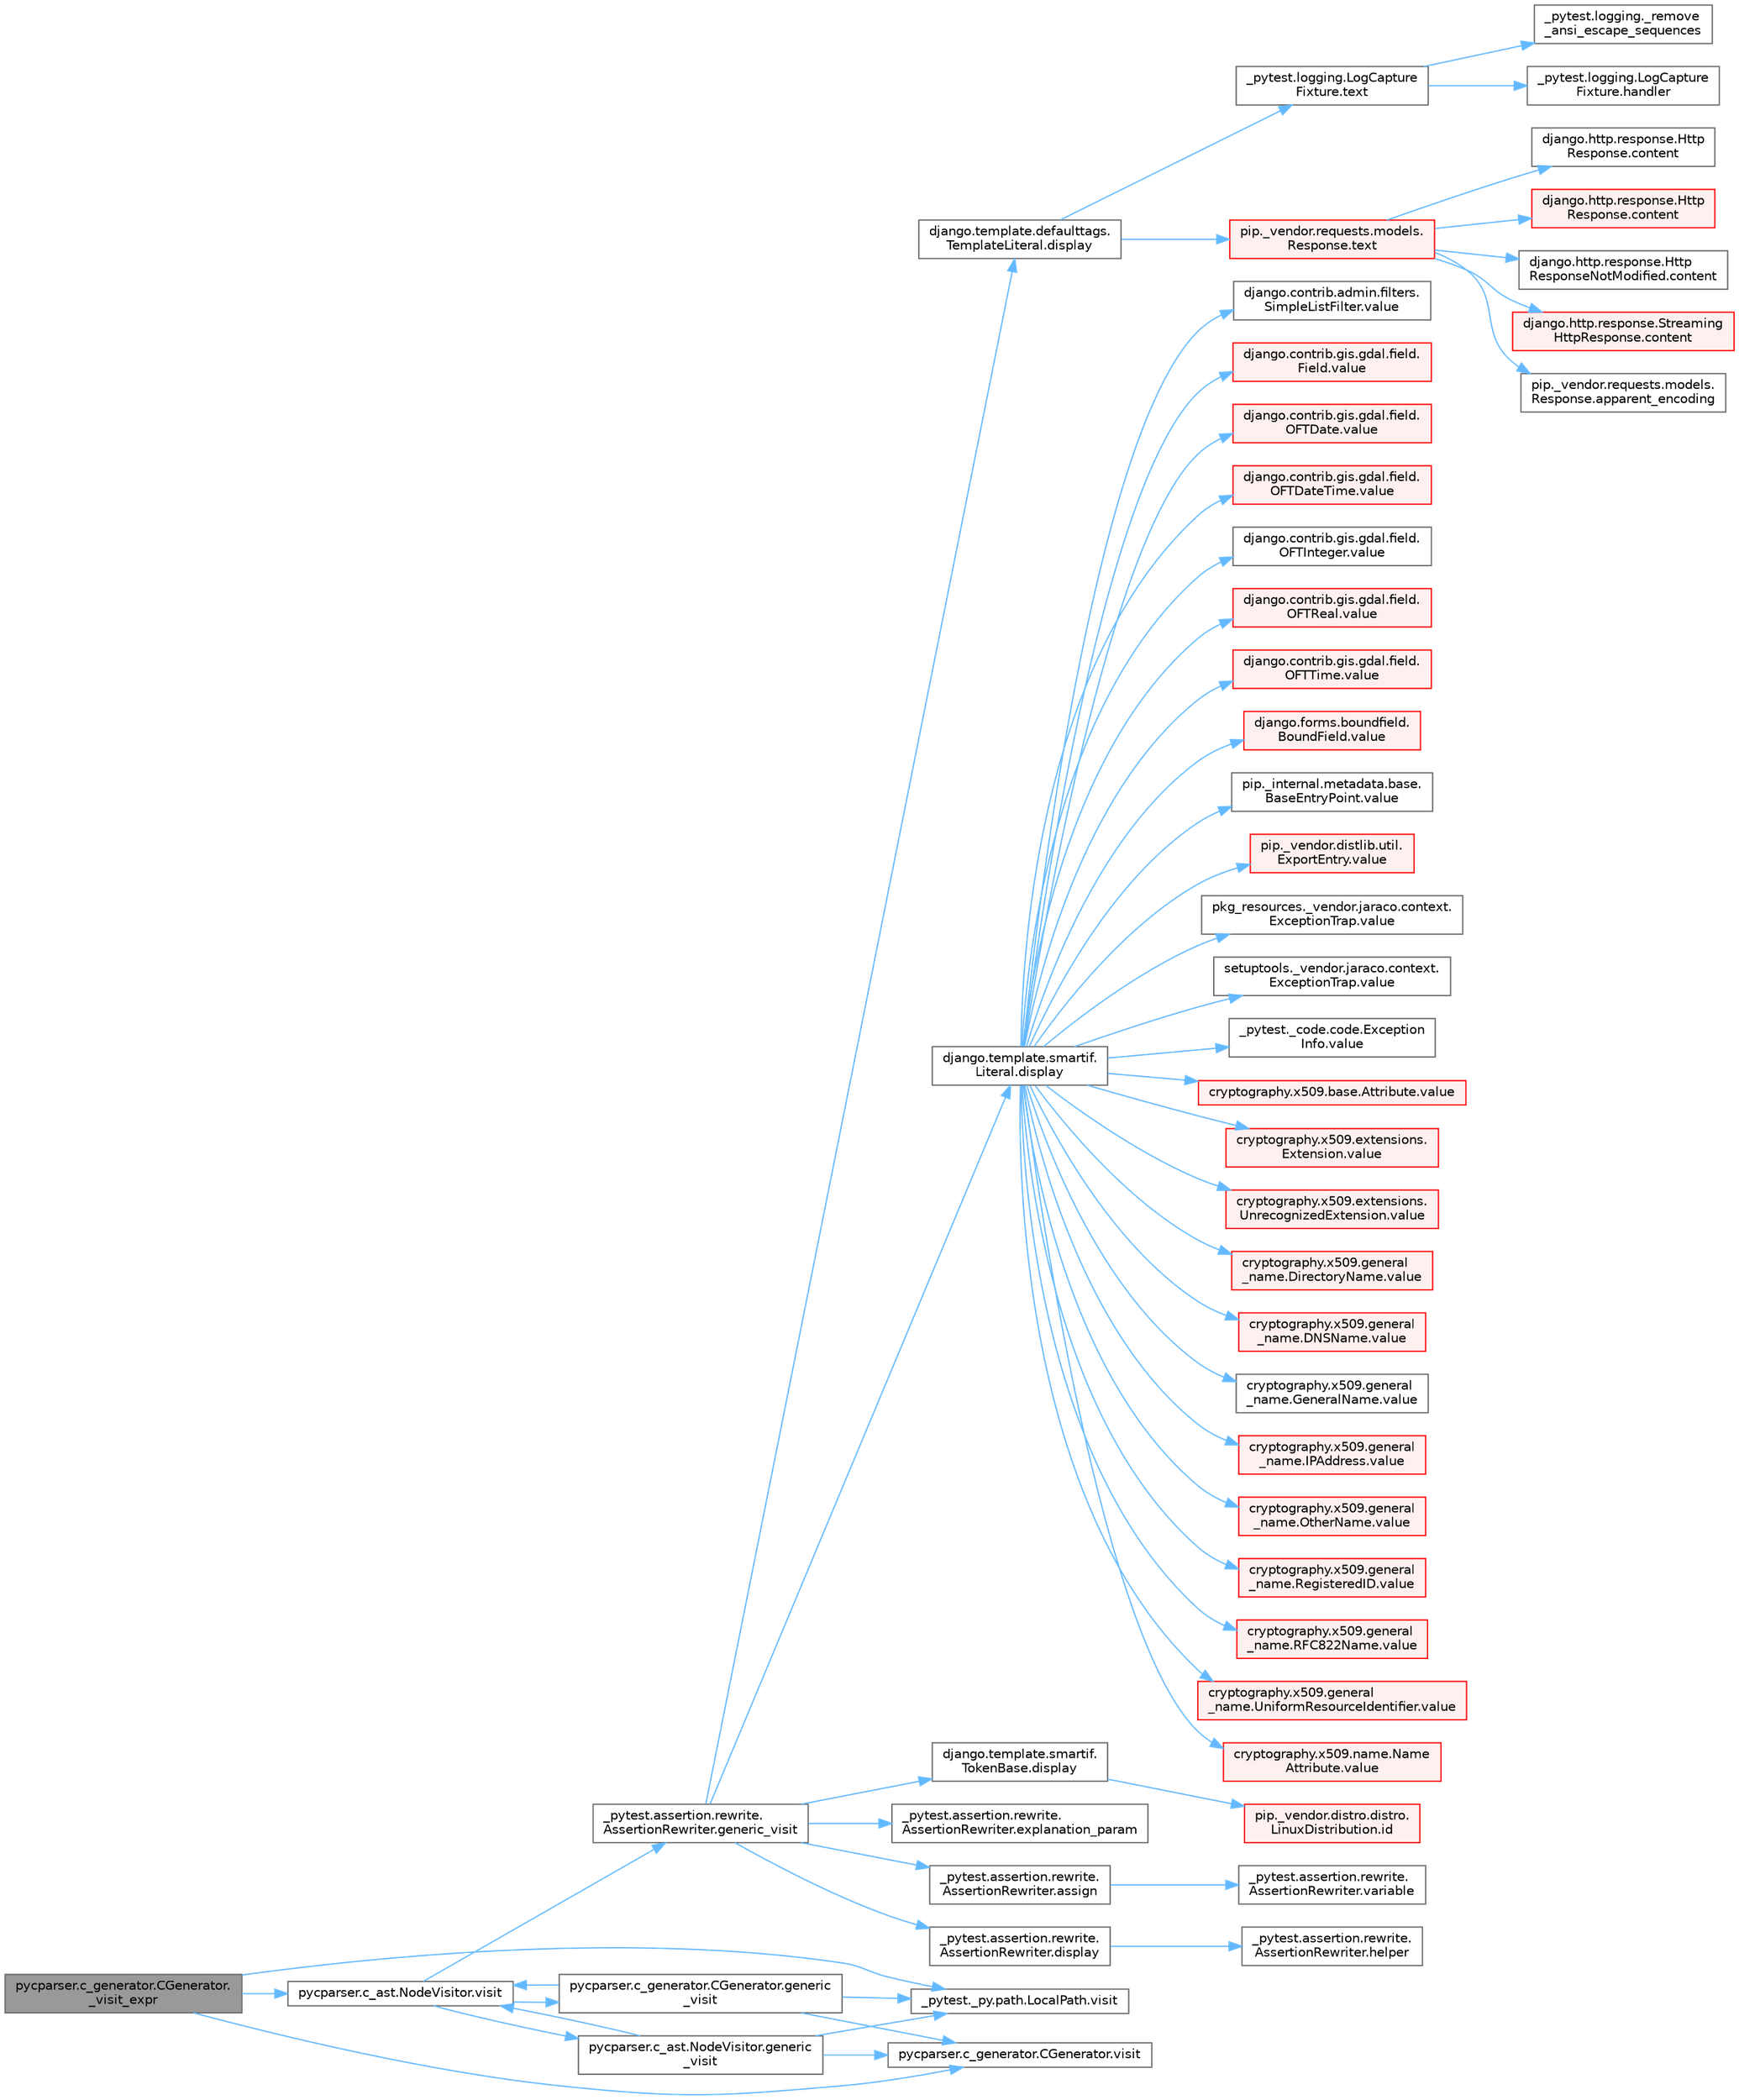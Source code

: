 digraph "pycparser.c_generator.CGenerator._visit_expr"
{
 // LATEX_PDF_SIZE
  bgcolor="transparent";
  edge [fontname=Helvetica,fontsize=10,labelfontname=Helvetica,labelfontsize=10];
  node [fontname=Helvetica,fontsize=10,shape=box,height=0.2,width=0.4];
  rankdir="LR";
  Node1 [id="Node000001",label="pycparser.c_generator.CGenerator.\l_visit_expr",height=0.2,width=0.4,color="gray40", fillcolor="grey60", style="filled", fontcolor="black",tooltip=" "];
  Node1 -> Node2 [id="edge1_Node000001_Node000002",color="steelblue1",style="solid",tooltip=" "];
  Node2 [id="Node000002",label="_pytest._py.path.LocalPath.visit",height=0.2,width=0.4,color="grey40", fillcolor="white", style="filled",URL="$class__pytest_1_1__py_1_1path_1_1_local_path.html#a060be53a33d3755bd25c16dc13abac7f",tooltip=" "];
  Node1 -> Node3 [id="edge2_Node000001_Node000003",color="steelblue1",style="solid",tooltip=" "];
  Node3 [id="Node000003",label="pycparser.c_ast.NodeVisitor.visit",height=0.2,width=0.4,color="grey40", fillcolor="white", style="filled",URL="$classpycparser_1_1c__ast_1_1_node_visitor.html#aee069cab7dda89d942b7f0ef2e3c65a3",tooltip=" "];
  Node3 -> Node4 [id="edge3_Node000003_Node000004",color="steelblue1",style="solid",tooltip=" "];
  Node4 [id="Node000004",label="_pytest.assertion.rewrite.\lAssertionRewriter.generic_visit",height=0.2,width=0.4,color="grey40", fillcolor="white", style="filled",URL="$class__pytest_1_1assertion_1_1rewrite_1_1_assertion_rewriter.html#a3ed64b7f1f539985e2266ce47ac67230",tooltip=" "];
  Node4 -> Node5 [id="edge4_Node000004_Node000005",color="steelblue1",style="solid",tooltip=" "];
  Node5 [id="Node000005",label="_pytest.assertion.rewrite.\lAssertionRewriter.assign",height=0.2,width=0.4,color="grey40", fillcolor="white", style="filled",URL="$class__pytest_1_1assertion_1_1rewrite_1_1_assertion_rewriter.html#ac50809fee6d4b6675da98ef9aac41429",tooltip=" "];
  Node5 -> Node6 [id="edge5_Node000005_Node000006",color="steelblue1",style="solid",tooltip=" "];
  Node6 [id="Node000006",label="_pytest.assertion.rewrite.\lAssertionRewriter.variable",height=0.2,width=0.4,color="grey40", fillcolor="white", style="filled",URL="$class__pytest_1_1assertion_1_1rewrite_1_1_assertion_rewriter.html#a6e0b66a211b224916bfb75a281a4ffcb",tooltip=" "];
  Node4 -> Node7 [id="edge6_Node000004_Node000007",color="steelblue1",style="solid",tooltip=" "];
  Node7 [id="Node000007",label="_pytest.assertion.rewrite.\lAssertionRewriter.display",height=0.2,width=0.4,color="grey40", fillcolor="white", style="filled",URL="$class__pytest_1_1assertion_1_1rewrite_1_1_assertion_rewriter.html#a8b5fa9714f352debb03bc0ca6f333c1f",tooltip=" "];
  Node7 -> Node8 [id="edge7_Node000007_Node000008",color="steelblue1",style="solid",tooltip=" "];
  Node8 [id="Node000008",label="_pytest.assertion.rewrite.\lAssertionRewriter.helper",height=0.2,width=0.4,color="grey40", fillcolor="white", style="filled",URL="$class__pytest_1_1assertion_1_1rewrite_1_1_assertion_rewriter.html#a0ce220e0ab29fe17425507e3915e4b93",tooltip=" "];
  Node4 -> Node9 [id="edge8_Node000004_Node000009",color="steelblue1",style="solid",tooltip=" "];
  Node9 [id="Node000009",label="django.template.defaulttags.\lTemplateLiteral.display",height=0.2,width=0.4,color="grey40", fillcolor="white", style="filled",URL="$classdjango_1_1template_1_1defaulttags_1_1_template_literal.html#a264afb99c2e0af0725d2663921000714",tooltip=" "];
  Node9 -> Node10 [id="edge9_Node000009_Node000010",color="steelblue1",style="solid",tooltip=" "];
  Node10 [id="Node000010",label="_pytest.logging.LogCapture\lFixture.text",height=0.2,width=0.4,color="grey40", fillcolor="white", style="filled",URL="$class__pytest_1_1logging_1_1_log_capture_fixture.html#a9106fa210d485cc7075ed2f616c00493",tooltip=" "];
  Node10 -> Node11 [id="edge10_Node000010_Node000011",color="steelblue1",style="solid",tooltip=" "];
  Node11 [id="Node000011",label="_pytest.logging._remove\l_ansi_escape_sequences",height=0.2,width=0.4,color="grey40", fillcolor="white", style="filled",URL="$namespace__pytest_1_1logging.html#a1d62e543c7b5c0623fc03bac50195964",tooltip=" "];
  Node10 -> Node12 [id="edge11_Node000010_Node000012",color="steelblue1",style="solid",tooltip=" "];
  Node12 [id="Node000012",label="_pytest.logging.LogCapture\lFixture.handler",height=0.2,width=0.4,color="grey40", fillcolor="white", style="filled",URL="$class__pytest_1_1logging_1_1_log_capture_fixture.html#aefb88ce398bf05b25fddabd6dbafa486",tooltip=" "];
  Node9 -> Node13 [id="edge12_Node000009_Node000013",color="steelblue1",style="solid",tooltip=" "];
  Node13 [id="Node000013",label="pip._vendor.requests.models.\lResponse.text",height=0.2,width=0.4,color="red", fillcolor="#FFF0F0", style="filled",URL="$classpip_1_1__vendor_1_1requests_1_1models_1_1_response.html#a4a65383cecd29017a4540c28ee513ed3",tooltip=" "];
  Node13 -> Node14 [id="edge13_Node000013_Node000014",color="steelblue1",style="solid",tooltip=" "];
  Node14 [id="Node000014",label="pip._vendor.requests.models.\lResponse.apparent_encoding",height=0.2,width=0.4,color="grey40", fillcolor="white", style="filled",URL="$classpip_1_1__vendor_1_1requests_1_1models_1_1_response.html#a8ec8f97104048da44d4882e23914e789",tooltip=" "];
  Node13 -> Node15 [id="edge14_Node000013_Node000015",color="steelblue1",style="solid",tooltip=" "];
  Node15 [id="Node000015",label="django.http.response.Http\lResponse.content",height=0.2,width=0.4,color="grey40", fillcolor="white", style="filled",URL="$classdjango_1_1http_1_1response_1_1_http_response.html#a5625e3624ea0f42ae80771fb598c6d55",tooltip=" "];
  Node13 -> Node16 [id="edge15_Node000013_Node000016",color="steelblue1",style="solid",tooltip=" "];
  Node16 [id="Node000016",label="django.http.response.Http\lResponse.content",height=0.2,width=0.4,color="red", fillcolor="#FFF0F0", style="filled",URL="$classdjango_1_1http_1_1response_1_1_http_response.html#a165b59cf0641c91cea6413809572e673",tooltip=" "];
  Node13 -> Node18 [id="edge16_Node000013_Node000018",color="steelblue1",style="solid",tooltip=" "];
  Node18 [id="Node000018",label="django.http.response.Http\lResponseNotModified.content",height=0.2,width=0.4,color="grey40", fillcolor="white", style="filled",URL="$classdjango_1_1http_1_1response_1_1_http_response_not_modified.html#a3df20f767aae297c590f45d4a8203241",tooltip=" "];
  Node13 -> Node19 [id="edge17_Node000013_Node000019",color="steelblue1",style="solid",tooltip=" "];
  Node19 [id="Node000019",label="django.http.response.Streaming\lHttpResponse.content",height=0.2,width=0.4,color="red", fillcolor="#FFF0F0", style="filled",URL="$classdjango_1_1http_1_1response_1_1_streaming_http_response.html#abd950c767dd988687cd0da140ca3c99d",tooltip=" "];
  Node4 -> Node48 [id="edge18_Node000004_Node000048",color="steelblue1",style="solid",tooltip=" "];
  Node48 [id="Node000048",label="django.template.smartif.\lLiteral.display",height=0.2,width=0.4,color="grey40", fillcolor="white", style="filled",URL="$classdjango_1_1template_1_1smartif_1_1_literal.html#a77e2e9e9b26d200150b8e3ac7f4766dd",tooltip=" "];
  Node48 -> Node49 [id="edge19_Node000048_Node000049",color="steelblue1",style="solid",tooltip=" "];
  Node49 [id="Node000049",label="_pytest._code.code.Exception\lInfo.value",height=0.2,width=0.4,color="grey40", fillcolor="white", style="filled",URL="$class__pytest_1_1__code_1_1code_1_1_exception_info.html#a65675b4b4254ece8c2b96f442ffa6a75",tooltip=" "];
  Node48 -> Node50 [id="edge20_Node000048_Node000050",color="steelblue1",style="solid",tooltip=" "];
  Node50 [id="Node000050",label="cryptography.x509.base.Attribute.value",height=0.2,width=0.4,color="red", fillcolor="#FFF0F0", style="filled",URL="$classcryptography_1_1x509_1_1base_1_1_attribute.html#a60472bf1e6c7d1a19111b910c23c097a",tooltip=" "];
  Node48 -> Node54 [id="edge21_Node000048_Node000054",color="steelblue1",style="solid",tooltip=" "];
  Node54 [id="Node000054",label="cryptography.x509.extensions.\lExtension.value",height=0.2,width=0.4,color="red", fillcolor="#FFF0F0", style="filled",URL="$classcryptography_1_1x509_1_1extensions_1_1_extension.html#a8c49255768af4af1c07670fd09fe42a7",tooltip=" "];
  Node48 -> Node55 [id="edge22_Node000048_Node000055",color="steelblue1",style="solid",tooltip=" "];
  Node55 [id="Node000055",label="cryptography.x509.extensions.\lUnrecognizedExtension.value",height=0.2,width=0.4,color="red", fillcolor="#FFF0F0", style="filled",URL="$classcryptography_1_1x509_1_1extensions_1_1_unrecognized_extension.html#a9992d78623e649a72caf3f3ce5a2c0f9",tooltip=" "];
  Node48 -> Node56 [id="edge23_Node000048_Node000056",color="steelblue1",style="solid",tooltip=" "];
  Node56 [id="Node000056",label="cryptography.x509.general\l_name.DirectoryName.value",height=0.2,width=0.4,color="red", fillcolor="#FFF0F0", style="filled",URL="$classcryptography_1_1x509_1_1general__name_1_1_directory_name.html#a68ccf077d3347ac26ff3c85cb234c9fe",tooltip=" "];
  Node48 -> Node57 [id="edge24_Node000048_Node000057",color="steelblue1",style="solid",tooltip=" "];
  Node57 [id="Node000057",label="cryptography.x509.general\l_name.DNSName.value",height=0.2,width=0.4,color="red", fillcolor="#FFF0F0", style="filled",URL="$classcryptography_1_1x509_1_1general__name_1_1_d_n_s_name.html#a93b054a2226f3b5f15aa11e51e8b2357",tooltip=" "];
  Node48 -> Node58 [id="edge25_Node000048_Node000058",color="steelblue1",style="solid",tooltip=" "];
  Node58 [id="Node000058",label="cryptography.x509.general\l_name.GeneralName.value",height=0.2,width=0.4,color="grey40", fillcolor="white", style="filled",URL="$classcryptography_1_1x509_1_1general__name_1_1_general_name.html#a6eebdc32cba49fb672f0904be4be684a",tooltip=" "];
  Node48 -> Node59 [id="edge26_Node000048_Node000059",color="steelblue1",style="solid",tooltip=" "];
  Node59 [id="Node000059",label="cryptography.x509.general\l_name.IPAddress.value",height=0.2,width=0.4,color="red", fillcolor="#FFF0F0", style="filled",URL="$classcryptography_1_1x509_1_1general__name_1_1_i_p_address.html#a514cf4d34f9d4eac1db384e30bfd545c",tooltip=" "];
  Node48 -> Node60 [id="edge27_Node000048_Node000060",color="steelblue1",style="solid",tooltip=" "];
  Node60 [id="Node000060",label="cryptography.x509.general\l_name.OtherName.value",height=0.2,width=0.4,color="red", fillcolor="#FFF0F0", style="filled",URL="$classcryptography_1_1x509_1_1general__name_1_1_other_name.html#adc049986474090e83a8ff9ed596f53f6",tooltip=" "];
  Node48 -> Node61 [id="edge28_Node000048_Node000061",color="steelblue1",style="solid",tooltip=" "];
  Node61 [id="Node000061",label="cryptography.x509.general\l_name.RegisteredID.value",height=0.2,width=0.4,color="red", fillcolor="#FFF0F0", style="filled",URL="$classcryptography_1_1x509_1_1general__name_1_1_registered_i_d.html#a54915bad33598e65e1299ae76700053c",tooltip=" "];
  Node48 -> Node62 [id="edge29_Node000048_Node000062",color="steelblue1",style="solid",tooltip=" "];
  Node62 [id="Node000062",label="cryptography.x509.general\l_name.RFC822Name.value",height=0.2,width=0.4,color="red", fillcolor="#FFF0F0", style="filled",URL="$classcryptography_1_1x509_1_1general__name_1_1_r_f_c822_name.html#a63c29183b28ccc19efeb5894b261e70d",tooltip=" "];
  Node48 -> Node63 [id="edge30_Node000048_Node000063",color="steelblue1",style="solid",tooltip=" "];
  Node63 [id="Node000063",label="cryptography.x509.general\l_name.UniformResourceIdentifier.value",height=0.2,width=0.4,color="red", fillcolor="#FFF0F0", style="filled",URL="$classcryptography_1_1x509_1_1general__name_1_1_uniform_resource_identifier.html#a62c2508b5e9961e78426b268e20f412f",tooltip=" "];
  Node48 -> Node64 [id="edge31_Node000048_Node000064",color="steelblue1",style="solid",tooltip=" "];
  Node64 [id="Node000064",label="cryptography.x509.name.Name\lAttribute.value",height=0.2,width=0.4,color="red", fillcolor="#FFF0F0", style="filled",URL="$classcryptography_1_1x509_1_1name_1_1_name_attribute.html#af39a23a036a8c8a731fb74018c6c58f7",tooltip=" "];
  Node48 -> Node65 [id="edge32_Node000048_Node000065",color="steelblue1",style="solid",tooltip=" "];
  Node65 [id="Node000065",label="django.contrib.admin.filters.\lSimpleListFilter.value",height=0.2,width=0.4,color="grey40", fillcolor="white", style="filled",URL="$classdjango_1_1contrib_1_1admin_1_1filters_1_1_simple_list_filter.html#aefe5c6c5478d3d2560a882cadc9e7649",tooltip=" "];
  Node48 -> Node66 [id="edge33_Node000048_Node000066",color="steelblue1",style="solid",tooltip=" "];
  Node66 [id="Node000066",label="django.contrib.gis.gdal.field.\lField.value",height=0.2,width=0.4,color="red", fillcolor="#FFF0F0", style="filled",URL="$classdjango_1_1contrib_1_1gis_1_1gdal_1_1field_1_1_field.html#a0534fa49aaead023461bb9458776c33c",tooltip=" "];
  Node48 -> Node73 [id="edge34_Node000048_Node000073",color="steelblue1",style="solid",tooltip=" "];
  Node73 [id="Node000073",label="django.contrib.gis.gdal.field.\lOFTDate.value",height=0.2,width=0.4,color="red", fillcolor="#FFF0F0", style="filled",URL="$classdjango_1_1contrib_1_1gis_1_1gdal_1_1field_1_1_o_f_t_date.html#a1b70bed1d73b01c2dbbb215c85f318b1",tooltip=" "];
  Node48 -> Node78 [id="edge35_Node000048_Node000078",color="steelblue1",style="solid",tooltip=" "];
  Node78 [id="Node000078",label="django.contrib.gis.gdal.field.\lOFTDateTime.value",height=0.2,width=0.4,color="red", fillcolor="#FFF0F0", style="filled",URL="$classdjango_1_1contrib_1_1gis_1_1gdal_1_1field_1_1_o_f_t_date_time.html#a90dc99581d0efab92ef193eaea54300e",tooltip=" "];
  Node48 -> Node79 [id="edge36_Node000048_Node000079",color="steelblue1",style="solid",tooltip=" "];
  Node79 [id="Node000079",label="django.contrib.gis.gdal.field.\lOFTInteger.value",height=0.2,width=0.4,color="grey40", fillcolor="white", style="filled",URL="$classdjango_1_1contrib_1_1gis_1_1gdal_1_1field_1_1_o_f_t_integer.html#ae8b59256eee84f0198bfe27ae73c2f40",tooltip=" "];
  Node48 -> Node80 [id="edge37_Node000048_Node000080",color="steelblue1",style="solid",tooltip=" "];
  Node80 [id="Node000080",label="django.contrib.gis.gdal.field.\lOFTReal.value",height=0.2,width=0.4,color="red", fillcolor="#FFF0F0", style="filled",URL="$classdjango_1_1contrib_1_1gis_1_1gdal_1_1field_1_1_o_f_t_real.html#af38e5fdd4622d4f12649b8b882dae3c9",tooltip=" "];
  Node48 -> Node82 [id="edge38_Node000048_Node000082",color="steelblue1",style="solid",tooltip=" "];
  Node82 [id="Node000082",label="django.contrib.gis.gdal.field.\lOFTTime.value",height=0.2,width=0.4,color="red", fillcolor="#FFF0F0", style="filled",URL="$classdjango_1_1contrib_1_1gis_1_1gdal_1_1field_1_1_o_f_t_time.html#a5409d5a314e03fe5dec94170182a1942",tooltip=" "];
  Node48 -> Node83 [id="edge39_Node000048_Node000083",color="steelblue1",style="solid",tooltip=" "];
  Node83 [id="Node000083",label="django.forms.boundfield.\lBoundField.value",height=0.2,width=0.4,color="red", fillcolor="#FFF0F0", style="filled",URL="$classdjango_1_1forms_1_1boundfield_1_1_bound_field.html#a477fc97c541321eb1218c4287678ce5e",tooltip=" "];
  Node48 -> Node531 [id="edge40_Node000048_Node000531",color="steelblue1",style="solid",tooltip=" "];
  Node531 [id="Node000531",label="pip._internal.metadata.base.\lBaseEntryPoint.value",height=0.2,width=0.4,color="grey40", fillcolor="white", style="filled",URL="$classpip_1_1__internal_1_1metadata_1_1base_1_1_base_entry_point.html#a446ba6422d9cd9c14da8fdd2cbb91a25",tooltip=" "];
  Node48 -> Node532 [id="edge41_Node000048_Node000532",color="steelblue1",style="solid",tooltip=" "];
  Node532 [id="Node000532",label="pip._vendor.distlib.util.\lExportEntry.value",height=0.2,width=0.4,color="red", fillcolor="#FFF0F0", style="filled",URL="$classpip_1_1__vendor_1_1distlib_1_1util_1_1_export_entry.html#a7c58cd5235937bd538b1c0583bd51fda",tooltip=" "];
  Node48 -> Node535 [id="edge42_Node000048_Node000535",color="steelblue1",style="solid",tooltip=" "];
  Node535 [id="Node000535",label="pkg_resources._vendor.jaraco.context.\lExceptionTrap.value",height=0.2,width=0.4,color="grey40", fillcolor="white", style="filled",URL="$classpkg__resources_1_1__vendor_1_1jaraco_1_1context_1_1_exception_trap.html#a39fb0ebf79a980f43ac06486340130e5",tooltip=" "];
  Node48 -> Node536 [id="edge43_Node000048_Node000536",color="steelblue1",style="solid",tooltip=" "];
  Node536 [id="Node000536",label="setuptools._vendor.jaraco.context.\lExceptionTrap.value",height=0.2,width=0.4,color="grey40", fillcolor="white", style="filled",URL="$classsetuptools_1_1__vendor_1_1jaraco_1_1context_1_1_exception_trap.html#a92eaef82df6b864df0489085d65435f1",tooltip=" "];
  Node4 -> Node4522 [id="edge44_Node000004_Node004522",color="steelblue1",style="solid",tooltip=" "];
  Node4522 [id="Node004522",label="django.template.smartif.\lTokenBase.display",height=0.2,width=0.4,color="grey40", fillcolor="white", style="filled",URL="$classdjango_1_1template_1_1smartif_1_1_token_base.html#af8ccd5b8a53d5f0cd5f3f3e853752070",tooltip=" "];
  Node4522 -> Node569 [id="edge45_Node004522_Node000569",color="steelblue1",style="solid",tooltip=" "];
  Node569 [id="Node000569",label="pip._vendor.distro.distro.\lLinuxDistribution.id",height=0.2,width=0.4,color="red", fillcolor="#FFF0F0", style="filled",URL="$classpip_1_1__vendor_1_1distro_1_1distro_1_1_linux_distribution.html#aec57d97b3bd82778371db7afa1d5b877",tooltip=" "];
  Node4 -> Node4523 [id="edge46_Node000004_Node004523",color="steelblue1",style="solid",tooltip=" "];
  Node4523 [id="Node004523",label="_pytest.assertion.rewrite.\lAssertionRewriter.explanation_param",height=0.2,width=0.4,color="grey40", fillcolor="white", style="filled",URL="$class__pytest_1_1assertion_1_1rewrite_1_1_assertion_rewriter.html#a381eacc67775b50f8acc685bbba9a525",tooltip=" "];
  Node3 -> Node4524 [id="edge47_Node000003_Node004524",color="steelblue1",style="solid",tooltip=" "];
  Node4524 [id="Node004524",label="pycparser.c_ast.NodeVisitor.generic\l_visit",height=0.2,width=0.4,color="grey40", fillcolor="white", style="filled",URL="$classpycparser_1_1c__ast_1_1_node_visitor.html#a8dae1271d187b9c889e4d0173f447f88",tooltip=" "];
  Node4524 -> Node2 [id="edge48_Node004524_Node000002",color="steelblue1",style="solid",tooltip=" "];
  Node4524 -> Node3 [id="edge49_Node004524_Node000003",color="steelblue1",style="solid",tooltip=" "];
  Node4524 -> Node2340 [id="edge50_Node004524_Node002340",color="steelblue1",style="solid",tooltip=" "];
  Node2340 [id="Node002340",label="pycparser.c_generator.CGenerator.visit",height=0.2,width=0.4,color="grey40", fillcolor="white", style="filled",URL="$classpycparser_1_1c__generator_1_1_c_generator.html#abdfbeeec668d48b4d0bc2fe5fa74ad8b",tooltip=" "];
  Node3 -> Node4525 [id="edge51_Node000003_Node004525",color="steelblue1",style="solid",tooltip=" "];
  Node4525 [id="Node004525",label="pycparser.c_generator.CGenerator.generic\l_visit",height=0.2,width=0.4,color="grey40", fillcolor="white", style="filled",URL="$classpycparser_1_1c__generator_1_1_c_generator.html#ada71577429a664f102ec6c72584cd4b0",tooltip=" "];
  Node4525 -> Node2 [id="edge52_Node004525_Node000002",color="steelblue1",style="solid",tooltip=" "];
  Node4525 -> Node3 [id="edge53_Node004525_Node000003",color="steelblue1",style="solid",tooltip=" "];
  Node4525 -> Node2340 [id="edge54_Node004525_Node002340",color="steelblue1",style="solid",tooltip=" "];
  Node1 -> Node2340 [id="edge55_Node000001_Node002340",color="steelblue1",style="solid",tooltip=" "];
}

